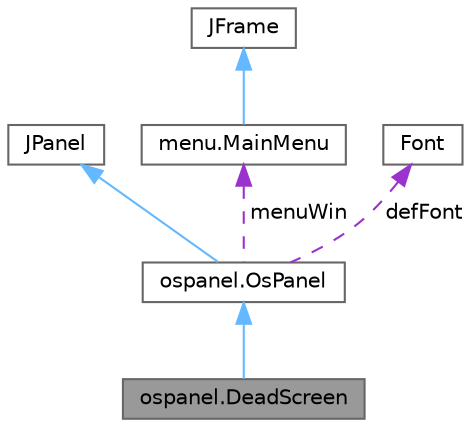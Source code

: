 digraph "ospanel.DeadScreen"
{
 // LATEX_PDF_SIZE
  bgcolor="transparent";
  edge [fontname=Helvetica,fontsize=10,labelfontname=Helvetica,labelfontsize=10];
  node [fontname=Helvetica,fontsize=10,shape=box,height=0.2,width=0.4];
  Node1 [label="ospanel.DeadScreen",height=0.2,width=0.4,color="gray40", fillcolor="grey60", style="filled", fontcolor="black",tooltip=" "];
  Node2 -> Node1 [dir="back",color="steelblue1",style="solid"];
  Node2 [label="ospanel.OsPanel",height=0.2,width=0.4,color="gray40", fillcolor="white", style="filled",URL="$classospanel_1_1_os_panel.html",tooltip=" "];
  Node3 -> Node2 [dir="back",color="steelblue1",style="solid"];
  Node3 [label="JPanel",height=0.2,width=0.4,color="gray40", fillcolor="white", style="filled",tooltip=" "];
  Node4 -> Node2 [dir="back",color="darkorchid3",style="dashed",label=" menuWin" ];
  Node4 [label="menu.MainMenu",height=0.2,width=0.4,color="gray40", fillcolor="white", style="filled",URL="$classmenu_1_1_main_menu.html",tooltip=" "];
  Node5 -> Node4 [dir="back",color="steelblue1",style="solid"];
  Node5 [label="JFrame",height=0.2,width=0.4,color="gray40", fillcolor="white", style="filled",tooltip=" "];
  Node6 -> Node2 [dir="back",color="darkorchid3",style="dashed",label=" defFont" ];
  Node6 [label="Font",height=0.2,width=0.4,color="gray40", fillcolor="white", style="filled",tooltip=" "];
}
